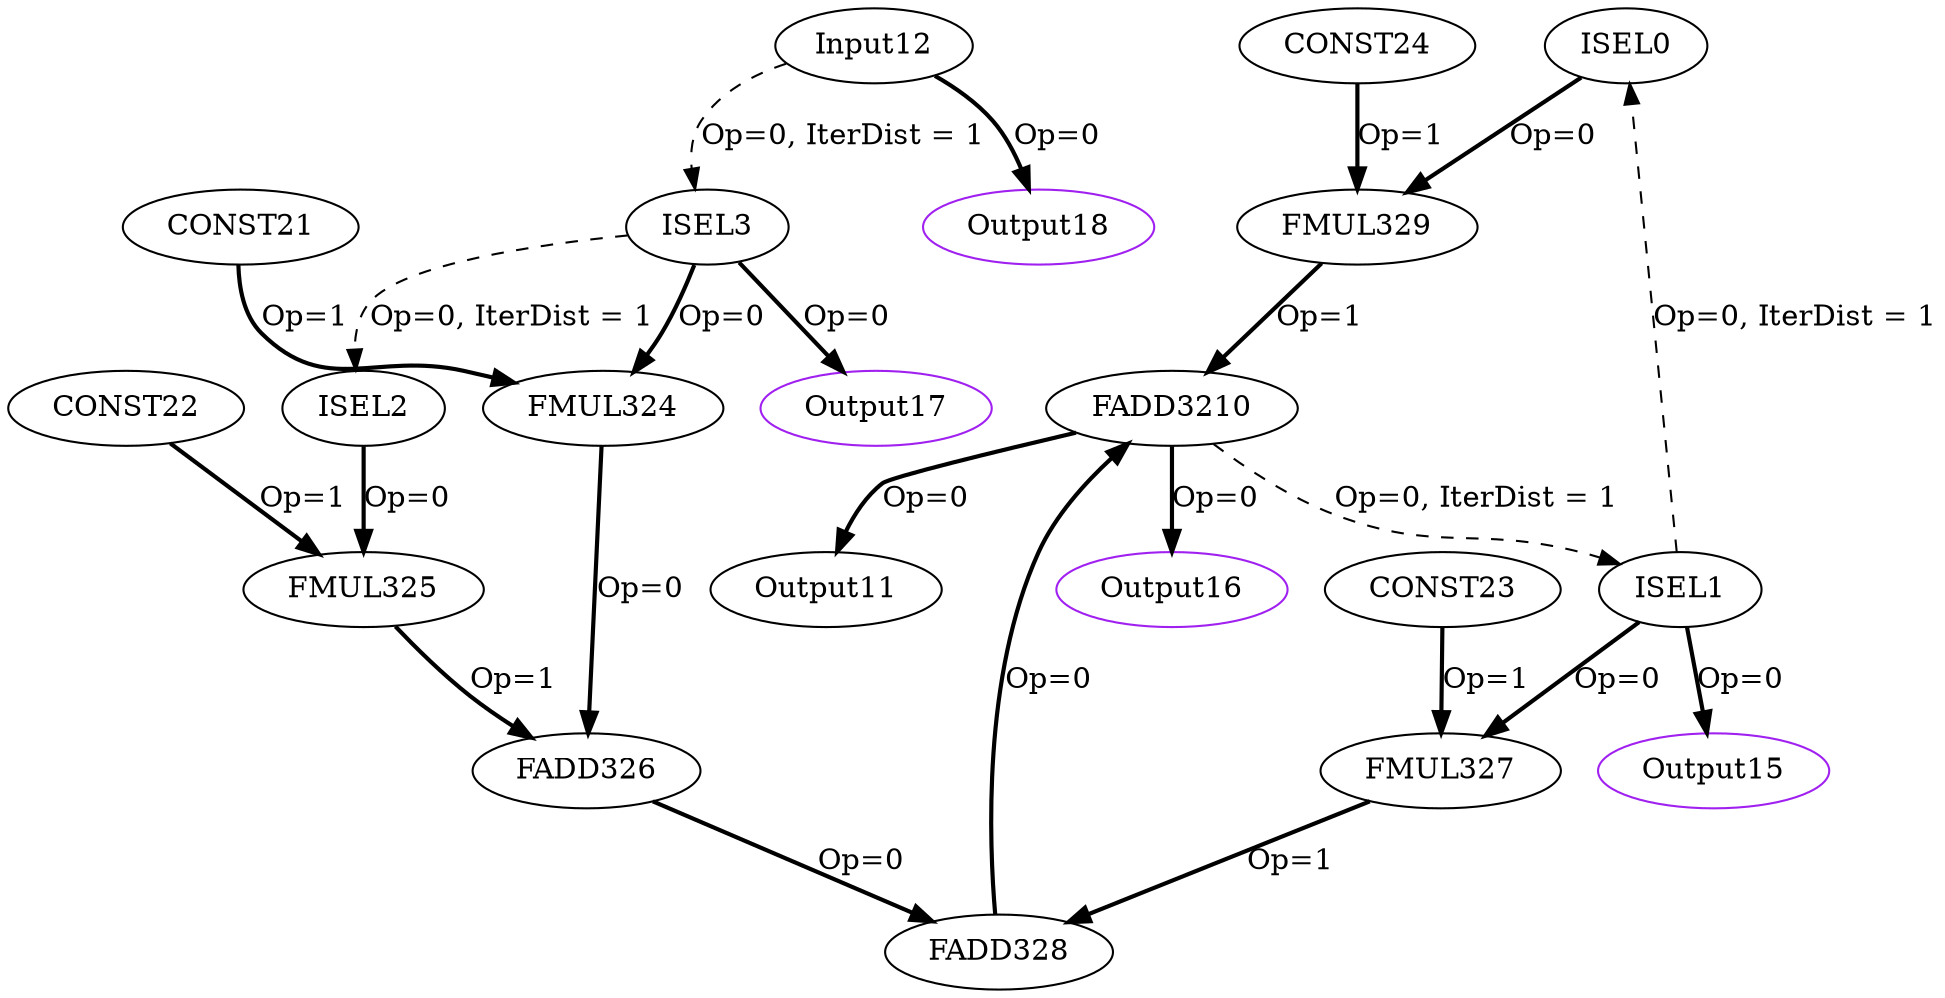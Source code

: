Digraph G {
ISEL0[opcode = "ISEL", acc_params="0,64,1,32", acc_first=1, color = black];
ISEL1[opcode = "ISEL", acc_params="0,64,1,32", acc_first=1, color = black];
ISEL2[opcode = "ISEL", acc_params="0,64,1,32", acc_first=1, color = black];
ISEL3[opcode = "ISEL", acc_params="0,64,1,32", acc_first=1, color = black];
FMUL324[opcode = "FMUL32", color = black];
FMUL325[opcode = "FMUL32", color = black];
FADD326[opcode = "FADD32", color = black];
FMUL327[opcode = "FMUL32", color = black];
FADD328[opcode = "FADD32", color = black];
FMUL329[opcode = "FMUL32", color = black];
FADD3210[opcode = "FADD32", color = black];
Output11[opcode = "Output", ref_name="kernel_deriche_1_2", size="8192", offset="0,252", pattern="-4,64,508,32", color = black];
Input12[opcode = "Input", ref_name="kernel_deriche_1_0", size="8192", offset="0,252", pattern="-4,64,508,32", color = black];
Output15[opcode = "Output", ref_name="kernel_deriche_1_4", size="8", offset="0,0", pattern="0,64,0,32", color = purple];
Output16[opcode = "Output", ref_name="kernel_deriche_1_5", size="8", offset="0,0", pattern="0,64,0,32", color = purple];
Output17[opcode = "Output", ref_name="kernel_deriche_1_3", size="8", offset="0,0", pattern="0,64,0,32", color = purple];
Output18[opcode = "Output", ref_name="kernel_deriche_1_1", size="8", offset="0,0", pattern="0,64,0,32", color = purple];
CONST21[opcode = "CONST", value="0xBE3C1714", color = black];
CONST22[opcode = "CONST", value="0x3DEA6028", color = black];
CONST23[opcode = "CONST", value="0x3F5744FD", color = black];
CONST24[opcode = "CONST", value="0xBF1B4598", color = black];
ISEL3 -> FMUL324[color = black, style = bold, operand = 0, label = "Op=0"];
CONST21 -> FMUL324[color = black, style = bold, operand = 1, label = "Op=1"];
ISEL2 -> FMUL325[color = black, style = bold, operand = 0, label = "Op=0"];
CONST22 -> FMUL325[color = black, style = bold, operand = 1, label = "Op=1"];
FMUL324 -> FADD326[color = black, style = bold, operand = 0, label = "Op=0"];
FMUL325 -> FADD326[color = black, style = bold, operand = 1, label = "Op=1"];
ISEL1 -> FMUL327[color = black, style = bold, operand = 0, label = "Op=0"];
CONST23 -> FMUL327[color = black, style = bold, operand = 1, label = "Op=1"];
FADD326 -> FADD328[color = black, style = bold, operand = 0, label = "Op=0"];
FMUL327 -> FADD328[color = black, style = bold, operand = 1, label = "Op=1"];
ISEL0 -> FMUL329[color = black, style = bold, operand = 0, label = "Op=0"];
CONST24 -> FMUL329[color = black, style = bold, operand = 1, label = "Op=1"];
FADD328 -> FADD3210[color = black, style = bold, operand = 0, label = "Op=0"];
FMUL329 -> FADD3210[color = black, style = bold, operand = 1, label = "Op=1"];
FADD3210 -> Output11[color = black, style = bold, operand = 0, label = "Op=0"];
Input12 -> ISEL3[color = black, style = dashed, operand = 0, iterdist = 1, label = "Op=0, IterDist = 1"];
ISEL3 -> ISEL2[color = black, style = dashed, operand = 0, iterdist = 1, label = "Op=0, IterDist = 1"];
FADD3210 -> ISEL1[color = black, style = dashed, operand = 0, iterdist = 1, label = "Op=0, IterDist = 1"];
ISEL1 -> ISEL0[color = black, style = dashed, operand = 0, iterdist = 1, label = "Op=0, IterDist = 1"];
Input12 -> Output18[color = black, style = bold, operand = 0, label = "Op=0"];
ISEL3 -> Output17[color = black, style = bold, operand = 0, label = "Op=0"];
FADD3210 -> Output16[color = black, style = bold, operand = 0, label = "Op=0"];
ISEL1 -> Output15[color = black, style = bold, operand = 0, label = "Op=0"];
}
